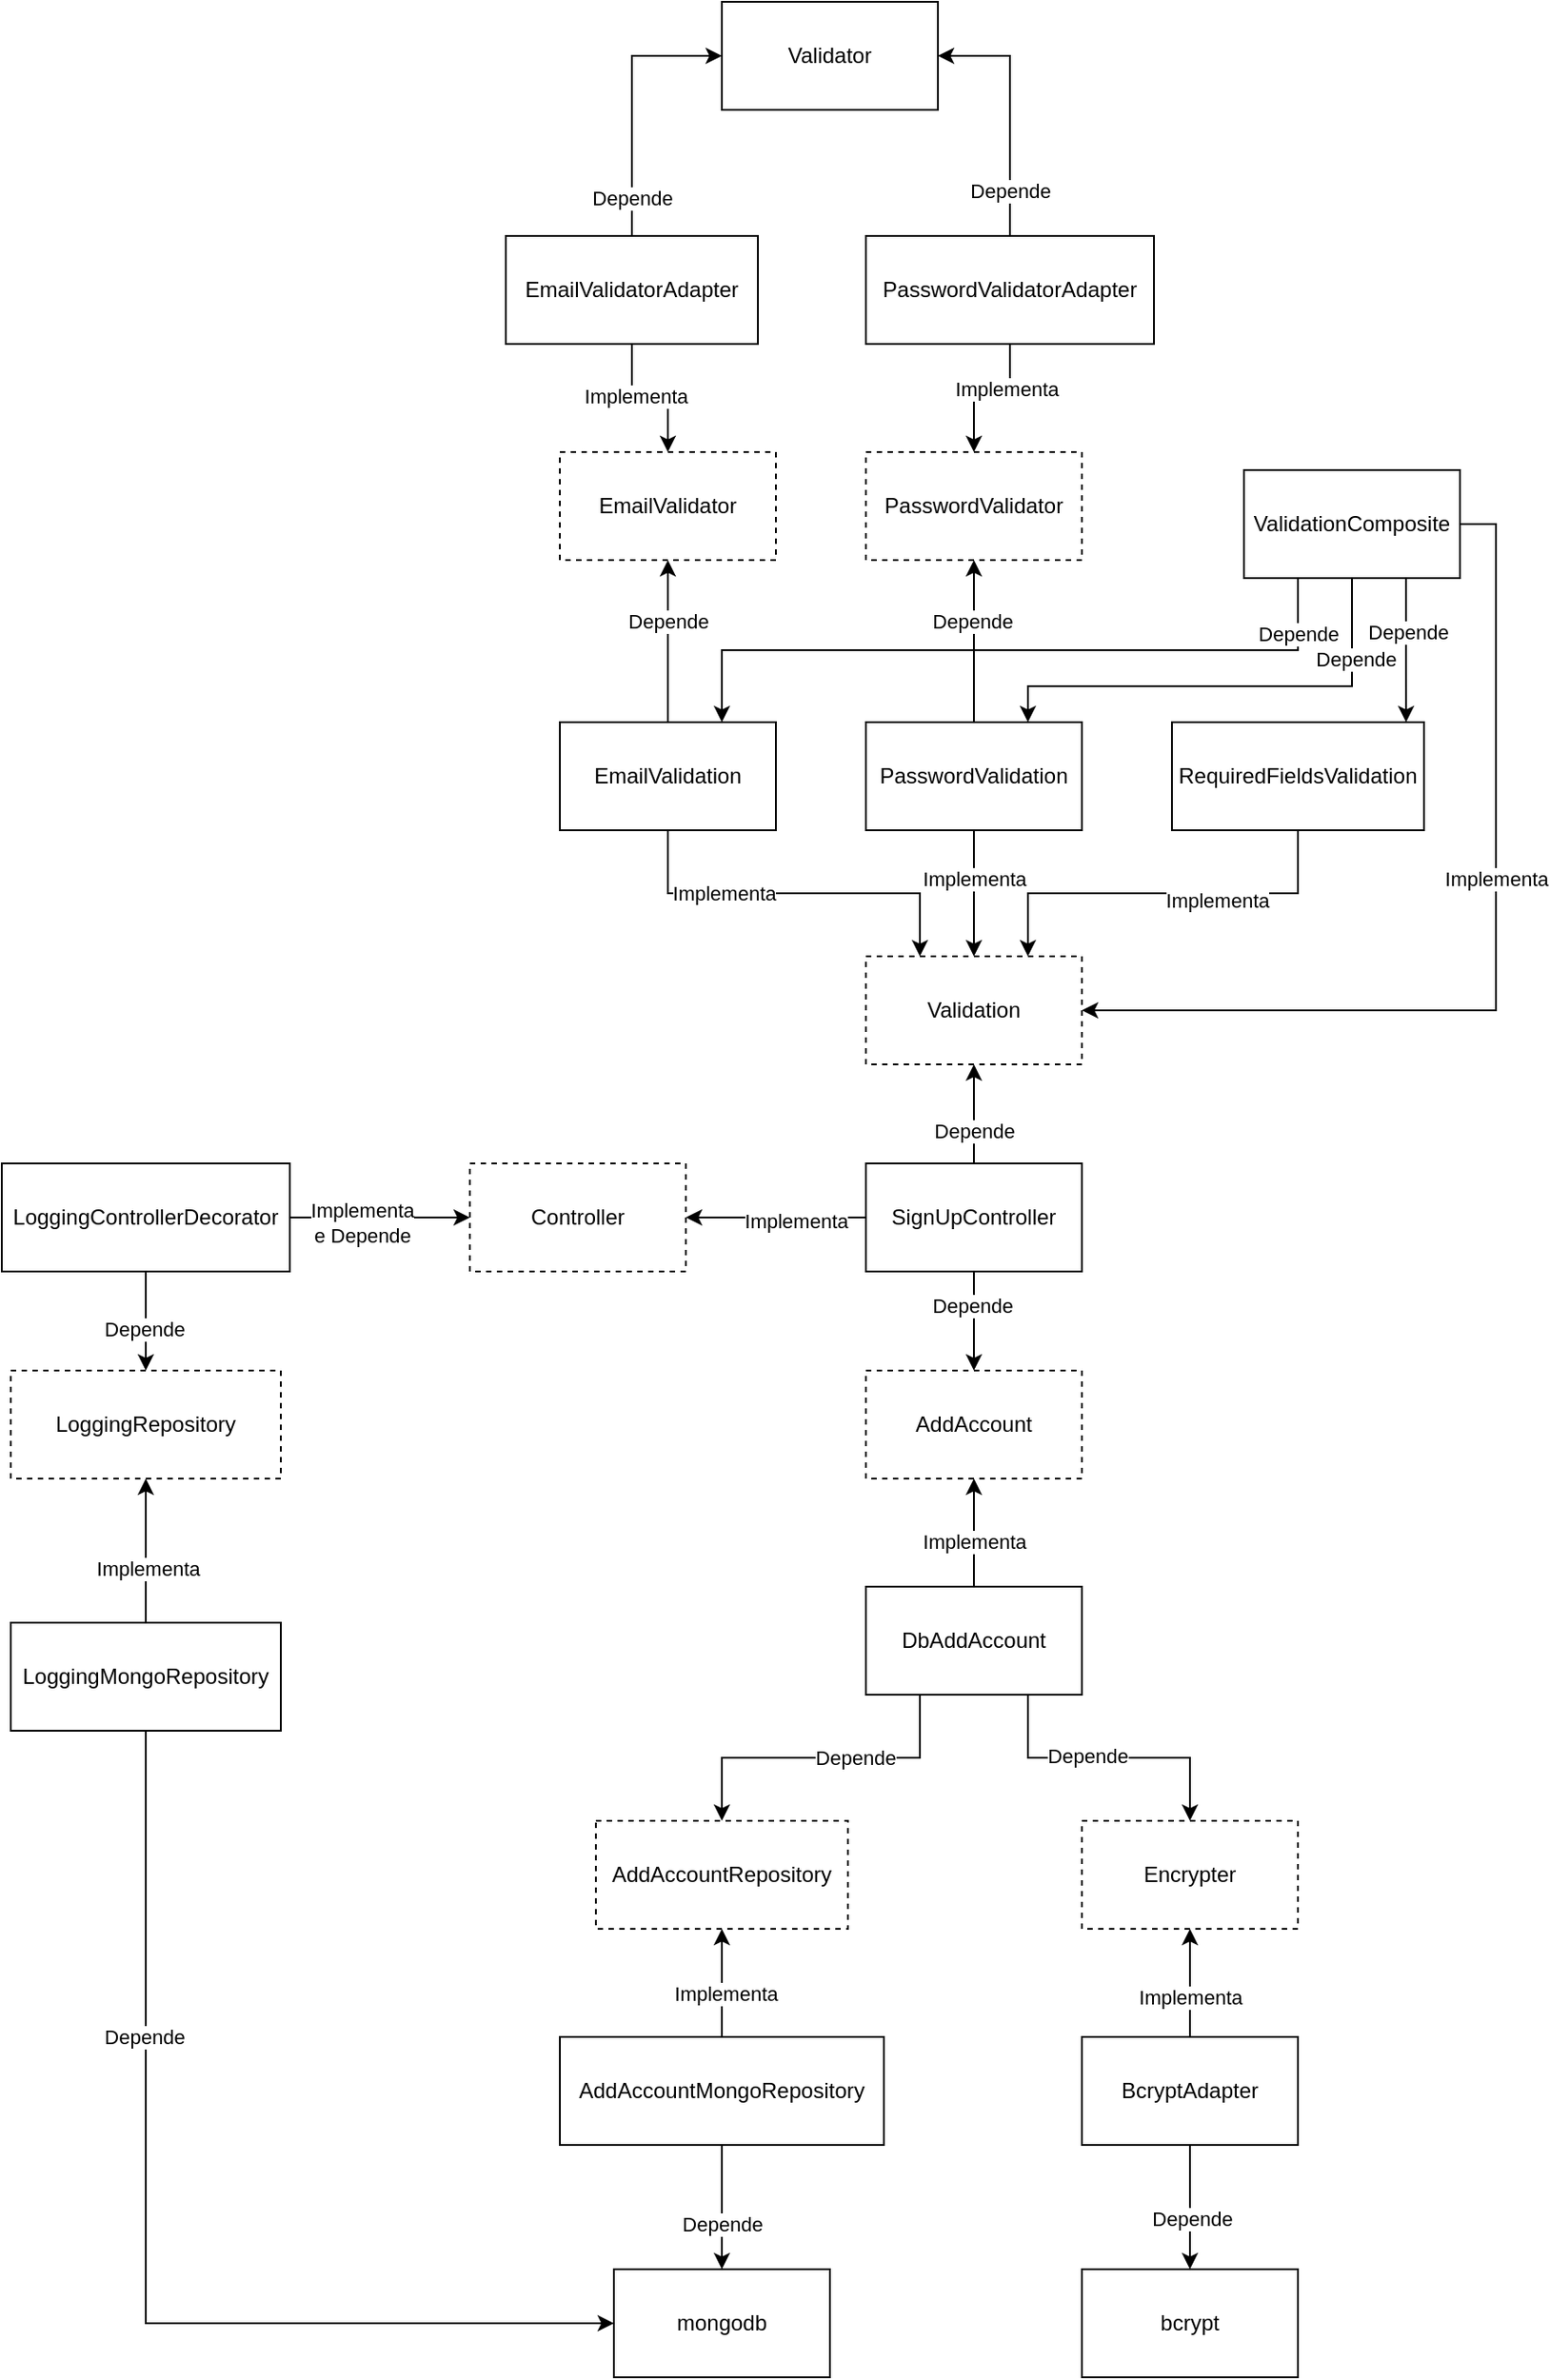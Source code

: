 <mxfile version="21.1.2" type="device">
  <diagram name="Página-1" id="dO0B25YMHzrQxPA-nV3Z">
    <mxGraphModel dx="1247" dy="1848" grid="1" gridSize="10" guides="1" tooltips="1" connect="1" arrows="1" fold="1" page="1" pageScale="1" pageWidth="827" pageHeight="1169" math="0" shadow="0">
      <root>
        <mxCell id="0" />
        <mxCell id="1" parent="0" />
        <mxCell id="QBha_YutnYXKHaZcliDe-85" style="edgeStyle=orthogonalEdgeStyle;rounded=0;orthogonalLoop=1;jettySize=auto;html=1;exitX=0.5;exitY=0;exitDx=0;exitDy=0;entryX=0.5;entryY=1;entryDx=0;entryDy=0;" edge="1" parent="1" source="QBha_YutnYXKHaZcliDe-7" target="QBha_YutnYXKHaZcliDe-9">
          <mxGeometry relative="1" as="geometry" />
        </mxCell>
        <mxCell id="QBha_YutnYXKHaZcliDe-127" value="Depende" style="edgeLabel;html=1;align=center;verticalAlign=middle;resizable=0;points=[];" vertex="1" connectable="0" parent="QBha_YutnYXKHaZcliDe-85">
          <mxGeometry x="-0.321" relative="1" as="geometry">
            <mxPoint as="offset" />
          </mxGeometry>
        </mxCell>
        <mxCell id="QBha_YutnYXKHaZcliDe-89" style="edgeStyle=orthogonalEdgeStyle;rounded=0;orthogonalLoop=1;jettySize=auto;html=1;exitX=0.5;exitY=1;exitDx=0;exitDy=0;" edge="1" parent="1" source="QBha_YutnYXKHaZcliDe-7" target="QBha_YutnYXKHaZcliDe-8">
          <mxGeometry relative="1" as="geometry" />
        </mxCell>
        <mxCell id="QBha_YutnYXKHaZcliDe-123" value="Depende" style="edgeLabel;html=1;align=center;verticalAlign=middle;resizable=0;points=[];" vertex="1" connectable="0" parent="QBha_YutnYXKHaZcliDe-89">
          <mxGeometry x="-0.32" y="-1" relative="1" as="geometry">
            <mxPoint as="offset" />
          </mxGeometry>
        </mxCell>
        <mxCell id="QBha_YutnYXKHaZcliDe-103" style="edgeStyle=orthogonalEdgeStyle;rounded=0;orthogonalLoop=1;jettySize=auto;html=1;exitX=0;exitY=0.5;exitDx=0;exitDy=0;entryX=1;entryY=0.5;entryDx=0;entryDy=0;" edge="1" parent="1" source="QBha_YutnYXKHaZcliDe-7" target="QBha_YutnYXKHaZcliDe-102">
          <mxGeometry relative="1" as="geometry" />
        </mxCell>
        <mxCell id="QBha_YutnYXKHaZcliDe-129" value="Implementa" style="edgeLabel;html=1;align=center;verticalAlign=middle;resizable=0;points=[];" vertex="1" connectable="0" parent="QBha_YutnYXKHaZcliDe-103">
          <mxGeometry x="-0.22" y="2" relative="1" as="geometry">
            <mxPoint as="offset" />
          </mxGeometry>
        </mxCell>
        <mxCell id="QBha_YutnYXKHaZcliDe-7" value="SignUpController" style="rounded=0;whiteSpace=wrap;html=1;" vertex="1" parent="1">
          <mxGeometry x="510" y="555" width="120" height="60" as="geometry" />
        </mxCell>
        <mxCell id="QBha_YutnYXKHaZcliDe-8" value="AddAccount" style="rounded=0;whiteSpace=wrap;html=1;dashed=1;" vertex="1" parent="1">
          <mxGeometry x="510" y="670" width="120" height="60" as="geometry" />
        </mxCell>
        <mxCell id="QBha_YutnYXKHaZcliDe-9" value="Validation" style="rounded=0;whiteSpace=wrap;html=1;dashed=1;" vertex="1" parent="1">
          <mxGeometry x="510" y="440" width="120" height="60" as="geometry" />
        </mxCell>
        <mxCell id="QBha_YutnYXKHaZcliDe-48" style="edgeStyle=orthogonalEdgeStyle;rounded=0;orthogonalLoop=1;jettySize=auto;html=1;exitX=0.5;exitY=1;exitDx=0;exitDy=0;" edge="1" parent="1" source="QBha_YutnYXKHaZcliDe-13" target="QBha_YutnYXKHaZcliDe-9">
          <mxGeometry relative="1" as="geometry" />
        </mxCell>
        <mxCell id="QBha_YutnYXKHaZcliDe-135" value="Implementa" style="edgeLabel;html=1;align=center;verticalAlign=middle;resizable=0;points=[];" vertex="1" connectable="0" parent="QBha_YutnYXKHaZcliDe-48">
          <mxGeometry x="-0.239" relative="1" as="geometry">
            <mxPoint as="offset" />
          </mxGeometry>
        </mxCell>
        <mxCell id="QBha_YutnYXKHaZcliDe-71" style="edgeStyle=orthogonalEdgeStyle;rounded=0;orthogonalLoop=1;jettySize=auto;html=1;exitX=0.5;exitY=0;exitDx=0;exitDy=0;entryX=0.5;entryY=1;entryDx=0;entryDy=0;" edge="1" parent="1" source="QBha_YutnYXKHaZcliDe-13" target="QBha_YutnYXKHaZcliDe-67">
          <mxGeometry relative="1" as="geometry" />
        </mxCell>
        <mxCell id="QBha_YutnYXKHaZcliDe-140" value="Depende" style="edgeLabel;html=1;align=center;verticalAlign=middle;resizable=0;points=[];" vertex="1" connectable="0" parent="QBha_YutnYXKHaZcliDe-71">
          <mxGeometry x="0.254" y="1" relative="1" as="geometry">
            <mxPoint as="offset" />
          </mxGeometry>
        </mxCell>
        <mxCell id="QBha_YutnYXKHaZcliDe-13" value="PasswordValidation" style="rounded=0;whiteSpace=wrap;html=1;" vertex="1" parent="1">
          <mxGeometry x="510" y="310" width="120" height="60" as="geometry" />
        </mxCell>
        <mxCell id="QBha_YutnYXKHaZcliDe-45" style="edgeStyle=orthogonalEdgeStyle;rounded=0;orthogonalLoop=1;jettySize=auto;html=1;exitX=0.5;exitY=1;exitDx=0;exitDy=0;entryX=0.25;entryY=0;entryDx=0;entryDy=0;" edge="1" parent="1" source="QBha_YutnYXKHaZcliDe-15" target="QBha_YutnYXKHaZcliDe-9">
          <mxGeometry relative="1" as="geometry" />
        </mxCell>
        <mxCell id="QBha_YutnYXKHaZcliDe-136" value="Implementa" style="edgeLabel;html=1;align=center;verticalAlign=middle;resizable=0;points=[];" vertex="1" connectable="0" parent="QBha_YutnYXKHaZcliDe-45">
          <mxGeometry x="-0.378" relative="1" as="geometry">
            <mxPoint as="offset" />
          </mxGeometry>
        </mxCell>
        <mxCell id="QBha_YutnYXKHaZcliDe-70" style="edgeStyle=orthogonalEdgeStyle;rounded=0;orthogonalLoop=1;jettySize=auto;html=1;exitX=0.5;exitY=0;exitDx=0;exitDy=0;entryX=0.5;entryY=1;entryDx=0;entryDy=0;" edge="1" parent="1" source="QBha_YutnYXKHaZcliDe-15" target="QBha_YutnYXKHaZcliDe-68">
          <mxGeometry relative="1" as="geometry" />
        </mxCell>
        <mxCell id="QBha_YutnYXKHaZcliDe-141" value="Depende" style="edgeLabel;html=1;align=center;verticalAlign=middle;resizable=0;points=[];" vertex="1" connectable="0" parent="QBha_YutnYXKHaZcliDe-70">
          <mxGeometry x="0.241" relative="1" as="geometry">
            <mxPoint as="offset" />
          </mxGeometry>
        </mxCell>
        <mxCell id="QBha_YutnYXKHaZcliDe-15" value="EmailValidation" style="rounded=0;whiteSpace=wrap;html=1;" vertex="1" parent="1">
          <mxGeometry x="340" y="310" width="120" height="60" as="geometry" />
        </mxCell>
        <mxCell id="QBha_YutnYXKHaZcliDe-73" style="edgeStyle=orthogonalEdgeStyle;rounded=0;orthogonalLoop=1;jettySize=auto;html=1;exitX=0.25;exitY=1;exitDx=0;exitDy=0;entryX=0.75;entryY=0;entryDx=0;entryDy=0;" edge="1" parent="1" source="QBha_YutnYXKHaZcliDe-24" target="QBha_YutnYXKHaZcliDe-15">
          <mxGeometry relative="1" as="geometry" />
        </mxCell>
        <mxCell id="QBha_YutnYXKHaZcliDe-139" value="Depende" style="edgeLabel;html=1;align=center;verticalAlign=middle;resizable=0;points=[];" vertex="1" connectable="0" parent="QBha_YutnYXKHaZcliDe-73">
          <mxGeometry x="-0.848" relative="1" as="geometry">
            <mxPoint as="offset" />
          </mxGeometry>
        </mxCell>
        <mxCell id="QBha_YutnYXKHaZcliDe-74" style="edgeStyle=orthogonalEdgeStyle;rounded=0;orthogonalLoop=1;jettySize=auto;html=1;entryX=0.75;entryY=0;entryDx=0;entryDy=0;" edge="1" parent="1" source="QBha_YutnYXKHaZcliDe-24" target="QBha_YutnYXKHaZcliDe-13">
          <mxGeometry relative="1" as="geometry">
            <Array as="points">
              <mxPoint x="780" y="290" />
              <mxPoint x="600" y="290" />
            </Array>
          </mxGeometry>
        </mxCell>
        <mxCell id="QBha_YutnYXKHaZcliDe-138" value="Depende" style="edgeLabel;html=1;align=center;verticalAlign=middle;resizable=0;points=[];" vertex="1" connectable="0" parent="QBha_YutnYXKHaZcliDe-74">
          <mxGeometry x="-0.656" y="2" relative="1" as="geometry">
            <mxPoint as="offset" />
          </mxGeometry>
        </mxCell>
        <mxCell id="QBha_YutnYXKHaZcliDe-75" style="edgeStyle=orthogonalEdgeStyle;rounded=0;orthogonalLoop=1;jettySize=auto;html=1;exitX=0.75;exitY=1;exitDx=0;exitDy=0;entryX=0.929;entryY=0;entryDx=0;entryDy=0;entryPerimeter=0;" edge="1" parent="1" source="QBha_YutnYXKHaZcliDe-24" target="QBha_YutnYXKHaZcliDe-14">
          <mxGeometry relative="1" as="geometry" />
        </mxCell>
        <mxCell id="QBha_YutnYXKHaZcliDe-137" value="Depende" style="edgeLabel;html=1;align=center;verticalAlign=middle;resizable=0;points=[];" vertex="1" connectable="0" parent="QBha_YutnYXKHaZcliDe-75">
          <mxGeometry x="-0.264" y="1" relative="1" as="geometry">
            <mxPoint as="offset" />
          </mxGeometry>
        </mxCell>
        <mxCell id="QBha_YutnYXKHaZcliDe-76" style="edgeStyle=orthogonalEdgeStyle;rounded=0;orthogonalLoop=1;jettySize=auto;html=1;exitX=1;exitY=0.5;exitDx=0;exitDy=0;entryX=1;entryY=0.5;entryDx=0;entryDy=0;" edge="1" parent="1" source="QBha_YutnYXKHaZcliDe-24" target="QBha_YutnYXKHaZcliDe-9">
          <mxGeometry relative="1" as="geometry" />
        </mxCell>
        <mxCell id="QBha_YutnYXKHaZcliDe-144" value="Implementa" style="edgeLabel;html=1;align=center;verticalAlign=middle;resizable=0;points=[];" vertex="1" connectable="0" parent="QBha_YutnYXKHaZcliDe-76">
          <mxGeometry x="-0.166" relative="1" as="geometry">
            <mxPoint as="offset" />
          </mxGeometry>
        </mxCell>
        <mxCell id="QBha_YutnYXKHaZcliDe-24" value="ValidationComposite" style="rounded=0;whiteSpace=wrap;html=1;" vertex="1" parent="1">
          <mxGeometry x="720" y="170" width="120" height="60" as="geometry" />
        </mxCell>
        <mxCell id="QBha_YutnYXKHaZcliDe-49" style="edgeStyle=orthogonalEdgeStyle;rounded=0;orthogonalLoop=1;jettySize=auto;html=1;exitX=0.5;exitY=1;exitDx=0;exitDy=0;entryX=0.75;entryY=0;entryDx=0;entryDy=0;" edge="1" parent="1" source="QBha_YutnYXKHaZcliDe-14" target="QBha_YutnYXKHaZcliDe-9">
          <mxGeometry relative="1" as="geometry" />
        </mxCell>
        <mxCell id="QBha_YutnYXKHaZcliDe-134" value="Implementa" style="edgeLabel;html=1;align=center;verticalAlign=middle;resizable=0;points=[];" vertex="1" connectable="0" parent="QBha_YutnYXKHaZcliDe-49">
          <mxGeometry x="-0.271" y="4" relative="1" as="geometry">
            <mxPoint as="offset" />
          </mxGeometry>
        </mxCell>
        <mxCell id="QBha_YutnYXKHaZcliDe-14" value="RequiredFieldsValidation" style="rounded=0;whiteSpace=wrap;html=1;" vertex="1" parent="1">
          <mxGeometry x="680" y="310" width="140" height="60" as="geometry" />
        </mxCell>
        <mxCell id="QBha_YutnYXKHaZcliDe-67" value="PasswordValidator" style="rounded=0;whiteSpace=wrap;html=1;dashed=1;" vertex="1" parent="1">
          <mxGeometry x="510" y="160" width="120" height="60" as="geometry" />
        </mxCell>
        <mxCell id="QBha_YutnYXKHaZcliDe-68" value="EmailValidator" style="rounded=0;whiteSpace=wrap;html=1;dashed=1;" vertex="1" parent="1">
          <mxGeometry x="340" y="160" width="120" height="60" as="geometry" />
        </mxCell>
        <mxCell id="QBha_YutnYXKHaZcliDe-81" style="edgeStyle=orthogonalEdgeStyle;rounded=0;orthogonalLoop=1;jettySize=auto;html=1;exitX=0.5;exitY=1;exitDx=0;exitDy=0;entryX=0.5;entryY=0;entryDx=0;entryDy=0;" edge="1" parent="1" source="QBha_YutnYXKHaZcliDe-77" target="QBha_YutnYXKHaZcliDe-68">
          <mxGeometry relative="1" as="geometry" />
        </mxCell>
        <mxCell id="QBha_YutnYXKHaZcliDe-143" value="Implementa" style="edgeLabel;html=1;align=center;verticalAlign=middle;resizable=0;points=[];" vertex="1" connectable="0" parent="QBha_YutnYXKHaZcliDe-81">
          <mxGeometry x="-0.196" y="1" relative="1" as="geometry">
            <mxPoint as="offset" />
          </mxGeometry>
        </mxCell>
        <mxCell id="QBha_YutnYXKHaZcliDe-83" style="edgeStyle=orthogonalEdgeStyle;rounded=0;orthogonalLoop=1;jettySize=auto;html=1;exitX=0.5;exitY=0;exitDx=0;exitDy=0;entryX=0;entryY=0.5;entryDx=0;entryDy=0;" edge="1" parent="1" source="QBha_YutnYXKHaZcliDe-77" target="QBha_YutnYXKHaZcliDe-82">
          <mxGeometry relative="1" as="geometry" />
        </mxCell>
        <mxCell id="QBha_YutnYXKHaZcliDe-147" value="Depende" style="edgeLabel;html=1;align=center;verticalAlign=middle;resizable=0;points=[];" vertex="1" connectable="0" parent="QBha_YutnYXKHaZcliDe-83">
          <mxGeometry x="-0.716" relative="1" as="geometry">
            <mxPoint as="offset" />
          </mxGeometry>
        </mxCell>
        <mxCell id="QBha_YutnYXKHaZcliDe-77" value="EmailValidatorAdapter" style="rounded=0;whiteSpace=wrap;html=1;" vertex="1" parent="1">
          <mxGeometry x="310" y="40" width="140" height="60" as="geometry" />
        </mxCell>
        <mxCell id="QBha_YutnYXKHaZcliDe-80" style="edgeStyle=orthogonalEdgeStyle;rounded=0;orthogonalLoop=1;jettySize=auto;html=1;exitX=0.5;exitY=1;exitDx=0;exitDy=0;" edge="1" parent="1" source="QBha_YutnYXKHaZcliDe-78" target="QBha_YutnYXKHaZcliDe-67">
          <mxGeometry relative="1" as="geometry" />
        </mxCell>
        <mxCell id="QBha_YutnYXKHaZcliDe-142" value="Implementa" style="edgeLabel;html=1;align=center;verticalAlign=middle;resizable=0;points=[];" vertex="1" connectable="0" parent="QBha_YutnYXKHaZcliDe-80">
          <mxGeometry x="-0.375" y="-2" relative="1" as="geometry">
            <mxPoint as="offset" />
          </mxGeometry>
        </mxCell>
        <mxCell id="QBha_YutnYXKHaZcliDe-84" style="edgeStyle=orthogonalEdgeStyle;rounded=0;orthogonalLoop=1;jettySize=auto;html=1;exitX=0.5;exitY=0;exitDx=0;exitDy=0;entryX=1;entryY=0.5;entryDx=0;entryDy=0;" edge="1" parent="1" source="QBha_YutnYXKHaZcliDe-78" target="QBha_YutnYXKHaZcliDe-82">
          <mxGeometry relative="1" as="geometry" />
        </mxCell>
        <mxCell id="QBha_YutnYXKHaZcliDe-146" value="Depende" style="edgeLabel;html=1;align=center;verticalAlign=middle;resizable=0;points=[];" vertex="1" connectable="0" parent="QBha_YutnYXKHaZcliDe-84">
          <mxGeometry x="-0.639" relative="1" as="geometry">
            <mxPoint as="offset" />
          </mxGeometry>
        </mxCell>
        <mxCell id="QBha_YutnYXKHaZcliDe-78" value="PasswordValidatorAdapter" style="rounded=0;whiteSpace=wrap;html=1;" vertex="1" parent="1">
          <mxGeometry x="510" y="40" width="160" height="60" as="geometry" />
        </mxCell>
        <mxCell id="QBha_YutnYXKHaZcliDe-82" value="Validator" style="rounded=0;whiteSpace=wrap;html=1;" vertex="1" parent="1">
          <mxGeometry x="430" y="-90" width="120" height="60" as="geometry" />
        </mxCell>
        <mxCell id="QBha_YutnYXKHaZcliDe-88" style="edgeStyle=orthogonalEdgeStyle;rounded=0;orthogonalLoop=1;jettySize=auto;html=1;exitX=0.5;exitY=0;exitDx=0;exitDy=0;entryX=0.5;entryY=1;entryDx=0;entryDy=0;" edge="1" parent="1" source="QBha_YutnYXKHaZcliDe-87" target="QBha_YutnYXKHaZcliDe-8">
          <mxGeometry relative="1" as="geometry">
            <Array as="points">
              <mxPoint x="570" y="770" />
              <mxPoint x="570" y="770" />
            </Array>
          </mxGeometry>
        </mxCell>
        <mxCell id="QBha_YutnYXKHaZcliDe-122" value="Implementa" style="edgeLabel;html=1;align=center;verticalAlign=middle;resizable=0;points=[];" vertex="1" connectable="0" parent="QBha_YutnYXKHaZcliDe-88">
          <mxGeometry x="-0.143" relative="1" as="geometry">
            <mxPoint as="offset" />
          </mxGeometry>
        </mxCell>
        <mxCell id="QBha_YutnYXKHaZcliDe-112" style="edgeStyle=orthogonalEdgeStyle;rounded=0;orthogonalLoop=1;jettySize=auto;html=1;exitX=0.75;exitY=1;exitDx=0;exitDy=0;entryX=0.5;entryY=0;entryDx=0;entryDy=0;" edge="1" parent="1" source="QBha_YutnYXKHaZcliDe-87" target="QBha_YutnYXKHaZcliDe-90">
          <mxGeometry relative="1" as="geometry" />
        </mxCell>
        <mxCell id="QBha_YutnYXKHaZcliDe-115" value="Depende" style="edgeLabel;html=1;align=center;verticalAlign=middle;resizable=0;points=[];" vertex="1" connectable="0" parent="QBha_YutnYXKHaZcliDe-112">
          <mxGeometry x="-0.15" y="1" relative="1" as="geometry">
            <mxPoint as="offset" />
          </mxGeometry>
        </mxCell>
        <mxCell id="QBha_YutnYXKHaZcliDe-113" style="edgeStyle=orthogonalEdgeStyle;rounded=0;orthogonalLoop=1;jettySize=auto;html=1;exitX=0.25;exitY=1;exitDx=0;exitDy=0;entryX=0.5;entryY=0;entryDx=0;entryDy=0;" edge="1" parent="1" source="QBha_YutnYXKHaZcliDe-87" target="QBha_YutnYXKHaZcliDe-91">
          <mxGeometry relative="1" as="geometry" />
        </mxCell>
        <mxCell id="QBha_YutnYXKHaZcliDe-116" value="Depende" style="edgeLabel;html=1;align=center;verticalAlign=middle;resizable=0;points=[];" vertex="1" connectable="0" parent="QBha_YutnYXKHaZcliDe-113">
          <mxGeometry x="-0.211" relative="1" as="geometry">
            <mxPoint as="offset" />
          </mxGeometry>
        </mxCell>
        <mxCell id="QBha_YutnYXKHaZcliDe-87" value="DbAddAccount" style="rounded=0;whiteSpace=wrap;html=1;" vertex="1" parent="1">
          <mxGeometry x="510" y="790" width="120" height="60" as="geometry" />
        </mxCell>
        <mxCell id="QBha_YutnYXKHaZcliDe-90" value="Encrypter" style="rounded=0;whiteSpace=wrap;html=1;dashed=1;" vertex="1" parent="1">
          <mxGeometry x="630" y="920" width="120" height="60" as="geometry" />
        </mxCell>
        <mxCell id="QBha_YutnYXKHaZcliDe-91" value="AddAccountRepository" style="rounded=0;whiteSpace=wrap;html=1;dashed=1;" vertex="1" parent="1">
          <mxGeometry x="360" y="920" width="140" height="60" as="geometry" />
        </mxCell>
        <mxCell id="QBha_YutnYXKHaZcliDe-95" style="edgeStyle=orthogonalEdgeStyle;rounded=0;orthogonalLoop=1;jettySize=auto;html=1;entryX=0.5;entryY=1;entryDx=0;entryDy=0;" edge="1" parent="1" source="QBha_YutnYXKHaZcliDe-94" target="QBha_YutnYXKHaZcliDe-90">
          <mxGeometry relative="1" as="geometry" />
        </mxCell>
        <mxCell id="QBha_YutnYXKHaZcliDe-121" value="Implementa" style="edgeLabel;html=1;align=center;verticalAlign=middle;resizable=0;points=[];" vertex="1" connectable="0" parent="QBha_YutnYXKHaZcliDe-95">
          <mxGeometry x="-0.26" relative="1" as="geometry">
            <mxPoint as="offset" />
          </mxGeometry>
        </mxCell>
        <mxCell id="QBha_YutnYXKHaZcliDe-101" style="edgeStyle=orthogonalEdgeStyle;rounded=0;orthogonalLoop=1;jettySize=auto;html=1;exitX=0.5;exitY=1;exitDx=0;exitDy=0;" edge="1" parent="1" source="QBha_YutnYXKHaZcliDe-94" target="QBha_YutnYXKHaZcliDe-100">
          <mxGeometry relative="1" as="geometry" />
        </mxCell>
        <mxCell id="QBha_YutnYXKHaZcliDe-120" value="Depende" style="edgeLabel;html=1;align=center;verticalAlign=middle;resizable=0;points=[];" vertex="1" connectable="0" parent="QBha_YutnYXKHaZcliDe-101">
          <mxGeometry x="0.177" y="1" relative="1" as="geometry">
            <mxPoint as="offset" />
          </mxGeometry>
        </mxCell>
        <mxCell id="QBha_YutnYXKHaZcliDe-94" value="BcryptAdapter" style="rounded=0;whiteSpace=wrap;html=1;" vertex="1" parent="1">
          <mxGeometry x="630" y="1040" width="120" height="60" as="geometry" />
        </mxCell>
        <mxCell id="QBha_YutnYXKHaZcliDe-97" style="edgeStyle=orthogonalEdgeStyle;rounded=0;orthogonalLoop=1;jettySize=auto;html=1;exitX=0.5;exitY=0;exitDx=0;exitDy=0;entryX=0.5;entryY=1;entryDx=0;entryDy=0;" edge="1" parent="1" source="QBha_YutnYXKHaZcliDe-96" target="QBha_YutnYXKHaZcliDe-91">
          <mxGeometry relative="1" as="geometry" />
        </mxCell>
        <mxCell id="QBha_YutnYXKHaZcliDe-117" value="Implementa" style="edgeLabel;html=1;align=center;verticalAlign=middle;resizable=0;points=[];" vertex="1" connectable="0" parent="QBha_YutnYXKHaZcliDe-97">
          <mxGeometry x="-0.18" y="-2" relative="1" as="geometry">
            <mxPoint as="offset" />
          </mxGeometry>
        </mxCell>
        <mxCell id="QBha_YutnYXKHaZcliDe-99" style="edgeStyle=orthogonalEdgeStyle;rounded=0;orthogonalLoop=1;jettySize=auto;html=1;exitX=0.5;exitY=1;exitDx=0;exitDy=0;" edge="1" parent="1" source="QBha_YutnYXKHaZcliDe-96" target="QBha_YutnYXKHaZcliDe-98">
          <mxGeometry relative="1" as="geometry" />
        </mxCell>
        <mxCell id="QBha_YutnYXKHaZcliDe-118" value="Depende" style="edgeLabel;html=1;align=center;verticalAlign=middle;resizable=0;points=[];" vertex="1" connectable="0" parent="QBha_YutnYXKHaZcliDe-99">
          <mxGeometry x="0.258" relative="1" as="geometry">
            <mxPoint as="offset" />
          </mxGeometry>
        </mxCell>
        <mxCell id="QBha_YutnYXKHaZcliDe-96" value="AddAccountMongoRepository" style="rounded=0;whiteSpace=wrap;html=1;" vertex="1" parent="1">
          <mxGeometry x="340" y="1040" width="180" height="60" as="geometry" />
        </mxCell>
        <mxCell id="QBha_YutnYXKHaZcliDe-98" value="mongodb" style="rounded=0;whiteSpace=wrap;html=1;" vertex="1" parent="1">
          <mxGeometry x="370" y="1169" width="120" height="60" as="geometry" />
        </mxCell>
        <mxCell id="QBha_YutnYXKHaZcliDe-100" value="bcrypt" style="rounded=0;whiteSpace=wrap;html=1;" vertex="1" parent="1">
          <mxGeometry x="630" y="1169" width="120" height="60" as="geometry" />
        </mxCell>
        <mxCell id="QBha_YutnYXKHaZcliDe-102" value="Controller" style="rounded=0;whiteSpace=wrap;html=1;dashed=1;" vertex="1" parent="1">
          <mxGeometry x="290" y="555" width="120" height="60" as="geometry" />
        </mxCell>
        <mxCell id="QBha_YutnYXKHaZcliDe-105" style="edgeStyle=orthogonalEdgeStyle;rounded=0;orthogonalLoop=1;jettySize=auto;html=1;exitX=1;exitY=0.5;exitDx=0;exitDy=0;entryX=0;entryY=0.5;entryDx=0;entryDy=0;" edge="1" parent="1" source="QBha_YutnYXKHaZcliDe-104" target="QBha_YutnYXKHaZcliDe-102">
          <mxGeometry relative="1" as="geometry" />
        </mxCell>
        <mxCell id="QBha_YutnYXKHaZcliDe-130" value="Implementa&lt;br&gt;e Depende" style="edgeLabel;html=1;align=center;verticalAlign=middle;resizable=0;points=[];" vertex="1" connectable="0" parent="QBha_YutnYXKHaZcliDe-105">
          <mxGeometry x="-0.2" y="-3" relative="1" as="geometry">
            <mxPoint as="offset" />
          </mxGeometry>
        </mxCell>
        <mxCell id="QBha_YutnYXKHaZcliDe-107" style="edgeStyle=orthogonalEdgeStyle;rounded=0;orthogonalLoop=1;jettySize=auto;html=1;exitX=0.5;exitY=1;exitDx=0;exitDy=0;" edge="1" parent="1" source="QBha_YutnYXKHaZcliDe-104" target="QBha_YutnYXKHaZcliDe-106">
          <mxGeometry relative="1" as="geometry" />
        </mxCell>
        <mxCell id="QBha_YutnYXKHaZcliDe-131" value="Depende" style="edgeLabel;html=1;align=center;verticalAlign=middle;resizable=0;points=[];" vertex="1" connectable="0" parent="QBha_YutnYXKHaZcliDe-107">
          <mxGeometry x="0.15" y="-1" relative="1" as="geometry">
            <mxPoint as="offset" />
          </mxGeometry>
        </mxCell>
        <mxCell id="QBha_YutnYXKHaZcliDe-104" value="LoggingControllerDecorator" style="rounded=0;whiteSpace=wrap;html=1;" vertex="1" parent="1">
          <mxGeometry x="30" y="555" width="160" height="60" as="geometry" />
        </mxCell>
        <mxCell id="QBha_YutnYXKHaZcliDe-106" value="LoggingRepository" style="rounded=0;whiteSpace=wrap;html=1;dashed=1;" vertex="1" parent="1">
          <mxGeometry x="35" y="670" width="150" height="60" as="geometry" />
        </mxCell>
        <mxCell id="QBha_YutnYXKHaZcliDe-110" style="edgeStyle=orthogonalEdgeStyle;rounded=0;orthogonalLoop=1;jettySize=auto;html=1;exitX=0.5;exitY=0;exitDx=0;exitDy=0;entryX=0.5;entryY=1;entryDx=0;entryDy=0;" edge="1" parent="1" source="QBha_YutnYXKHaZcliDe-108" target="QBha_YutnYXKHaZcliDe-106">
          <mxGeometry relative="1" as="geometry" />
        </mxCell>
        <mxCell id="QBha_YutnYXKHaZcliDe-132" value="Implementa" style="edgeLabel;html=1;align=center;verticalAlign=middle;resizable=0;points=[];" vertex="1" connectable="0" parent="QBha_YutnYXKHaZcliDe-110">
          <mxGeometry x="-0.235" y="-1" relative="1" as="geometry">
            <mxPoint as="offset" />
          </mxGeometry>
        </mxCell>
        <mxCell id="QBha_YutnYXKHaZcliDe-114" style="edgeStyle=orthogonalEdgeStyle;rounded=0;orthogonalLoop=1;jettySize=auto;html=1;exitX=0.5;exitY=1;exitDx=0;exitDy=0;entryX=0;entryY=0.5;entryDx=0;entryDy=0;" edge="1" parent="1" source="QBha_YutnYXKHaZcliDe-108" target="QBha_YutnYXKHaZcliDe-98">
          <mxGeometry relative="1" as="geometry" />
        </mxCell>
        <mxCell id="QBha_YutnYXKHaZcliDe-133" value="Depende" style="edgeLabel;html=1;align=center;verticalAlign=middle;resizable=0;points=[];" vertex="1" connectable="0" parent="QBha_YutnYXKHaZcliDe-114">
          <mxGeometry x="-0.425" y="-1" relative="1" as="geometry">
            <mxPoint as="offset" />
          </mxGeometry>
        </mxCell>
        <mxCell id="QBha_YutnYXKHaZcliDe-108" value="LoggingMongoRepository" style="rounded=0;whiteSpace=wrap;html=1;" vertex="1" parent="1">
          <mxGeometry x="35" y="810" width="150" height="60" as="geometry" />
        </mxCell>
      </root>
    </mxGraphModel>
  </diagram>
</mxfile>
